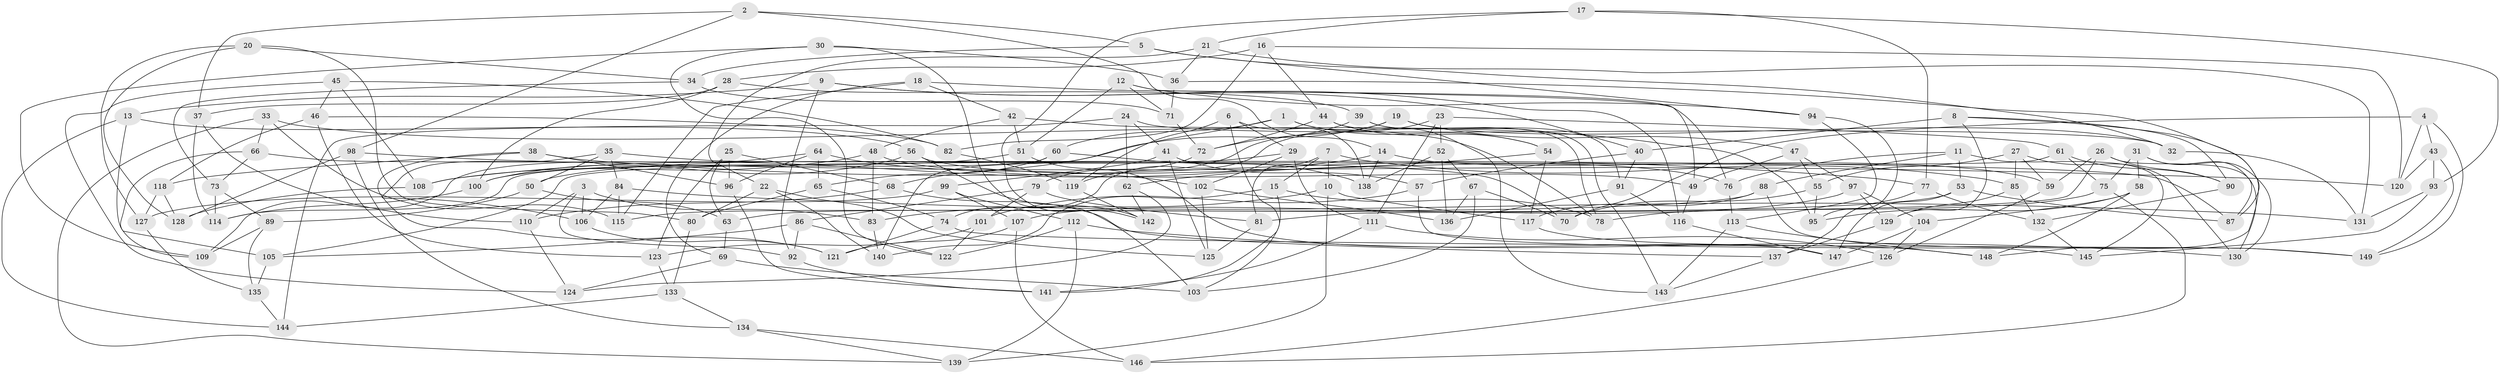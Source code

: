 // Generated by graph-tools (version 1.1) at 2025/50/03/09/25 03:50:47]
// undirected, 149 vertices, 298 edges
graph export_dot {
graph [start="1"]
  node [color=gray90,style=filled];
  1;
  2;
  3;
  4;
  5;
  6;
  7;
  8;
  9;
  10;
  11;
  12;
  13;
  14;
  15;
  16;
  17;
  18;
  19;
  20;
  21;
  22;
  23;
  24;
  25;
  26;
  27;
  28;
  29;
  30;
  31;
  32;
  33;
  34;
  35;
  36;
  37;
  38;
  39;
  40;
  41;
  42;
  43;
  44;
  45;
  46;
  47;
  48;
  49;
  50;
  51;
  52;
  53;
  54;
  55;
  56;
  57;
  58;
  59;
  60;
  61;
  62;
  63;
  64;
  65;
  66;
  67;
  68;
  69;
  70;
  71;
  72;
  73;
  74;
  75;
  76;
  77;
  78;
  79;
  80;
  81;
  82;
  83;
  84;
  85;
  86;
  87;
  88;
  89;
  90;
  91;
  92;
  93;
  94;
  95;
  96;
  97;
  98;
  99;
  100;
  101;
  102;
  103;
  104;
  105;
  106;
  107;
  108;
  109;
  110;
  111;
  112;
  113;
  114;
  115;
  116;
  117;
  118;
  119;
  120;
  121;
  122;
  123;
  124;
  125;
  126;
  127;
  128;
  129;
  130;
  131;
  132;
  133;
  134;
  135;
  136;
  137;
  138;
  139;
  140;
  141;
  142;
  143;
  144;
  145;
  146;
  147;
  148;
  149;
  1 -- 60;
  1 -- 54;
  1 -- 140;
  1 -- 143;
  2 -- 5;
  2 -- 14;
  2 -- 37;
  2 -- 98;
  3 -- 83;
  3 -- 106;
  3 -- 110;
  3 -- 92;
  4 -- 149;
  4 -- 120;
  4 -- 70;
  4 -- 43;
  5 -- 34;
  5 -- 32;
  5 -- 94;
  6 -- 103;
  6 -- 29;
  6 -- 119;
  6 -- 138;
  7 -- 15;
  7 -- 10;
  7 -- 85;
  7 -- 81;
  8 -- 40;
  8 -- 129;
  8 -- 90;
  8 -- 148;
  9 -- 92;
  9 -- 116;
  9 -- 40;
  9 -- 13;
  10 -- 139;
  10 -- 117;
  10 -- 83;
  11 -- 145;
  11 -- 88;
  11 -- 76;
  11 -- 53;
  12 -- 49;
  12 -- 71;
  12 -- 94;
  12 -- 51;
  13 -- 56;
  13 -- 144;
  13 -- 105;
  14 -- 108;
  14 -- 59;
  14 -- 138;
  15 -- 141;
  15 -- 78;
  15 -- 140;
  16 -- 28;
  16 -- 44;
  16 -- 120;
  16 -- 82;
  17 -- 93;
  17 -- 77;
  17 -- 21;
  17 -- 142;
  18 -- 42;
  18 -- 76;
  18 -- 115;
  18 -- 69;
  19 -- 47;
  19 -- 32;
  19 -- 119;
  19 -- 68;
  20 -- 128;
  20 -- 127;
  20 -- 80;
  20 -- 34;
  21 -- 131;
  21 -- 36;
  21 -- 22;
  22 -- 80;
  22 -- 140;
  22 -- 125;
  23 -- 61;
  23 -- 52;
  23 -- 111;
  23 -- 74;
  24 -- 62;
  24 -- 144;
  24 -- 41;
  24 -- 32;
  25 -- 123;
  25 -- 96;
  25 -- 68;
  25 -- 63;
  26 -- 59;
  26 -- 130;
  26 -- 81;
  26 -- 90;
  27 -- 130;
  27 -- 59;
  27 -- 55;
  27 -- 85;
  28 -- 39;
  28 -- 37;
  28 -- 100;
  29 -- 50;
  29 -- 102;
  29 -- 111;
  30 -- 122;
  30 -- 36;
  30 -- 103;
  30 -- 109;
  31 -- 58;
  31 -- 130;
  31 -- 75;
  31 -- 87;
  32 -- 131;
  33 -- 66;
  33 -- 139;
  33 -- 95;
  33 -- 115;
  34 -- 71;
  34 -- 73;
  35 -- 84;
  35 -- 50;
  35 -- 70;
  35 -- 106;
  36 -- 71;
  36 -- 87;
  37 -- 110;
  37 -- 114;
  38 -- 121;
  38 -- 77;
  38 -- 96;
  38 -- 118;
  39 -- 91;
  39 -- 143;
  39 -- 72;
  40 -- 57;
  40 -- 91;
  41 -- 57;
  41 -- 99;
  41 -- 125;
  42 -- 51;
  42 -- 78;
  42 -- 48;
  43 -- 120;
  43 -- 93;
  43 -- 149;
  44 -- 54;
  44 -- 78;
  44 -- 72;
  45 -- 108;
  45 -- 124;
  45 -- 82;
  45 -- 46;
  46 -- 118;
  46 -- 123;
  46 -- 82;
  47 -- 49;
  47 -- 55;
  47 -- 97;
  48 -- 108;
  48 -- 83;
  48 -- 49;
  49 -- 116;
  50 -- 89;
  50 -- 63;
  51 -- 147;
  51 -- 100;
  52 -- 67;
  52 -- 138;
  52 -- 136;
  53 -- 87;
  53 -- 63;
  53 -- 147;
  54 -- 117;
  54 -- 62;
  55 -- 70;
  55 -- 95;
  56 -- 100;
  56 -- 76;
  56 -- 142;
  57 -- 101;
  57 -- 145;
  58 -- 104;
  58 -- 95;
  58 -- 148;
  59 -- 126;
  60 -- 114;
  60 -- 138;
  60 -- 65;
  61 -- 105;
  61 -- 90;
  61 -- 75;
  62 -- 142;
  62 -- 124;
  63 -- 69;
  64 -- 109;
  64 -- 102;
  64 -- 65;
  64 -- 96;
  65 -- 74;
  65 -- 80;
  66 -- 73;
  66 -- 109;
  66 -- 87;
  67 -- 103;
  67 -- 136;
  67 -- 70;
  68 -- 110;
  68 -- 137;
  69 -- 124;
  69 -- 103;
  71 -- 72;
  72 -- 79;
  73 -- 114;
  73 -- 89;
  74 -- 149;
  74 -- 121;
  75 -- 146;
  75 -- 78;
  76 -- 113;
  77 -- 132;
  77 -- 137;
  79 -- 101;
  79 -- 81;
  79 -- 86;
  80 -- 133;
  81 -- 125;
  82 -- 119;
  83 -- 140;
  84 -- 131;
  84 -- 106;
  84 -- 115;
  85 -- 132;
  85 -- 129;
  86 -- 105;
  86 -- 122;
  86 -- 92;
  88 -- 115;
  88 -- 149;
  88 -- 117;
  89 -- 109;
  89 -- 135;
  90 -- 132;
  91 -- 116;
  91 -- 136;
  92 -- 141;
  93 -- 145;
  93 -- 131;
  94 -- 95;
  94 -- 113;
  96 -- 141;
  97 -- 129;
  97 -- 104;
  97 -- 107;
  98 -- 128;
  98 -- 134;
  98 -- 120;
  99 -- 127;
  99 -- 107;
  99 -- 112;
  100 -- 114;
  101 -- 122;
  101 -- 123;
  102 -- 125;
  102 -- 136;
  104 -- 126;
  104 -- 147;
  105 -- 135;
  106 -- 121;
  107 -- 121;
  107 -- 146;
  108 -- 128;
  110 -- 124;
  111 -- 126;
  111 -- 141;
  112 -- 130;
  112 -- 139;
  112 -- 122;
  113 -- 148;
  113 -- 143;
  116 -- 147;
  117 -- 148;
  118 -- 128;
  118 -- 127;
  119 -- 142;
  123 -- 133;
  126 -- 146;
  127 -- 135;
  129 -- 137;
  132 -- 145;
  133 -- 134;
  133 -- 144;
  134 -- 139;
  134 -- 146;
  135 -- 144;
  137 -- 143;
}
